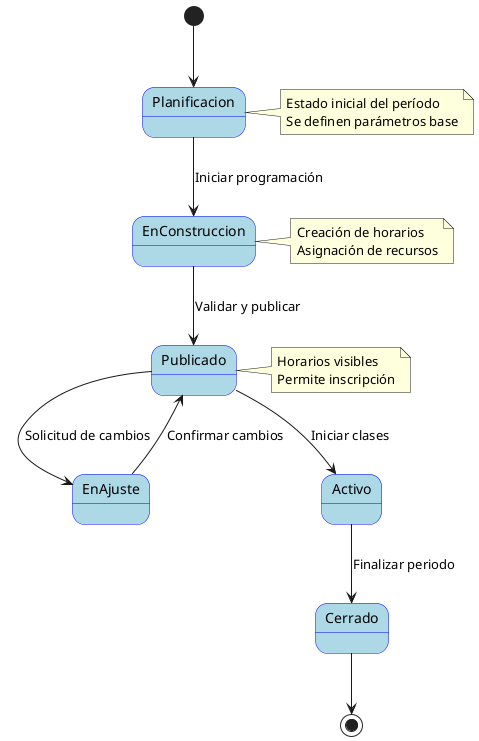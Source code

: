 @startuml PeriodoAcademico
skinparam StateBackgroundColor LightBlue
skinparam StateBorderColor Blue

[*] --> Planificacion
Planificacion --> EnConstruccion : Iniciar programación
EnConstruccion --> Publicado : Validar y publicar
Publicado --> EnAjuste : Solicitud de cambios
EnAjuste --> Publicado : Confirmar cambios
Publicado --> Activo : Iniciar clases
Activo --> Cerrado : Finalizar periodo
Cerrado --> [*]

note right of Planificacion
  Estado inicial del período
  Se definen parámetros base
end note

note right of EnConstruccion
  Creación de horarios
  Asignación de recursos
end note

note right of Publicado
  Horarios visibles
  Permite inscripción
end note
@enduml

@startuml Seccion
skinparam StateBackgroundColor LightGreen
skinparam StateBorderColor Green

[*] --> Propuesta
Propuesta --> Programada : Asignar horario
Programada --> Confirmada : Validar recursos
Confirmada --> Activa : Iniciar clases
Activa --> EnCurso : Registrar asistencia
EnCurso --> Finalizada : Completar sesiones
Finalizada --> [*]
Programada --> Cancelada : No cumple mínimo
Confirmada --> Cancelada : Liberar recursos
Cancelada --> [*]

note right of Propuesta
  Sección sugerida
  Sin recursos asignados
end note

note right of Programada
  Con horario tentativo
  Pendiente validación
end note
@enduml

@startuml Aula
skinparam StateBackgroundColor LightYellow
skinparam StateBorderColor Orange

[*] --> Disponible
Disponible --> Reservada : Asignar a sesión
Reservada --> EnUso : Iniciar clase
EnUso --> Disponible : Finalizar clase
Disponible --> EnMantenimiento : Programar mantenimiento
EnMantenimiento --> Disponible : Completar mantenimiento
EnMantenimiento --> NoDisponible : Reportar daños
NoDisponible --> Disponible : Reparar
NoDisponible --> [*] : Dar de baja

note right of Disponible
  Aula lista para usar
  Sin reservas activas
end note

note right of EnMantenimiento
  Mantenimiento programado
  No disponible temporalmente
end note
@enduml

@startuml Sesion
skinparam StateBackgroundColor LightPink
skinparam StateBorderColor Red

[*] --> Programada
Programada --> Confirmada : Validar recursos
Confirmada --> EnProceso : Iniciar clase
EnProceso --> Completada : Registrar asistencia
EnProceso --> Cancelada : Reportar incidencia
Completada --> [*]
Cancelada --> Reprogramada : Asignar nuevo horario
Reprogramada --> Confirmada
Cancelada --> [*]

note right of Programada
  Sesión planificada
  Recursos tentativos
end note

note right of EnProceso
  Clase en ejecución
  Registro de asistencia
end note
@enduml